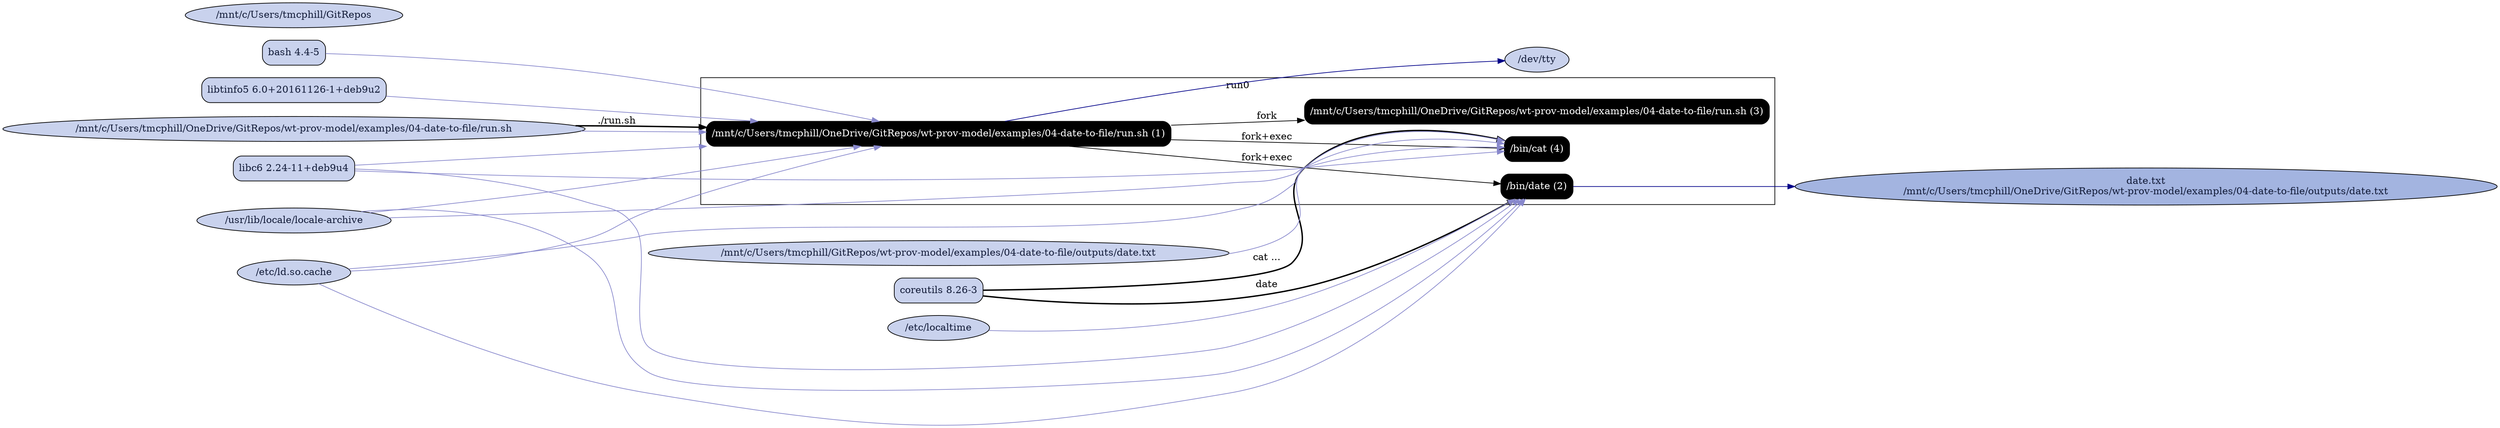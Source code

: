 digraph G {
    rankdir=LR;

    /* programs */
    node [shape=box fontcolor=white fillcolor=black style="filled,rounded"];
    subgraph cluster_run0 {
        label="run0";
        prog0 [label="/mnt/c/Users/tmcphill/OneDrive/GitRepos/wt-prov-model/examples/04-date-to-file/run.sh (1)"];
        prog1 [label="/bin/date (2)"];
        prog0 -> prog1 [label="fork+exec"];
        prog2 [label="/mnt/c/Users/tmcphill/OneDrive/GitRepos/wt-prov-model/examples/04-date-to-file/run.sh (3)"];
        prog0 -> prog2 [label="fork"];
        prog3 [label="/bin/cat (4)"];
        prog0 -> prog3 [label="fork+exec"];
    }

    node [shape=ellipse fontcolor="#131C39" fillcolor="#C9D2ED"];

    /* system packages */
    "pkg bash" [shape=box,label="bash 4.4-5"];
    "pkg coreutils" [shape=box,label="coreutils 8.26-3"];
    "pkg libc6" [shape=box,label="libc6 2.24-11+deb9u4"];
    "pkg libtinfo5" [shape=box,label="libtinfo5 6.0+20161126-1+deb9u2"];

    /* other files */
    "/dev/tty";
    "/etc/ld.so.cache";
    "/etc/localtime";
    "/mnt/c/Users/tmcphill/GitRepos";
    "/mnt/c/Users/tmcphill/GitRepos/wt-prov-model/examples/04-date-to-file/outputs/date.txt";
    "/mnt/c/Users/tmcphill/OneDrive/GitRepos/wt-prov-model/examples/04-date-to-file/outputs/date.txt" [fillcolor="#A3B4E0", label="date.txt\n/mnt/c/Users/tmcphill/OneDrive/GitRepos/wt-prov-model/examples/04-date-to-file/outputs/date.txt"];
    "/mnt/c/Users/tmcphill/OneDrive/GitRepos/wt-prov-model/examples/04-date-to-file/run.sh";
    "/usr/lib/locale/locale-archive";

    "/mnt/c/Users/tmcphill/OneDrive/GitRepos/wt-prov-model/examples/04-date-to-file/run.sh" -> prog0 [style=bold, label="./run.sh"];
    "pkg bash" -> prog0 [color="#8888CC"];
    "pkg libc6" -> prog0 [color="#8888CC"];
    "/etc/ld.so.cache" -> prog0 [color="#8888CC"];
    "pkg libtinfo5" -> prog0 [color="#8888CC"];
    prog0 -> "/dev/tty" [color="#000088"];
    "/usr/lib/locale/locale-archive" -> prog0 [color="#8888CC"];
    "/mnt/c/Users/tmcphill/OneDrive/GitRepos/wt-prov-model/examples/04-date-to-file/run.sh" -> prog0 [color="#8888CC"];
    prog1 -> "/mnt/c/Users/tmcphill/OneDrive/GitRepos/wt-prov-model/examples/04-date-to-file/outputs/date.txt" [color="#000088"];
    "pkg coreutils" -> prog1 [style=bold, label="date"];
    "pkg libc6" -> prog1 [color="#8888CC"];
    "/etc/ld.so.cache" -> prog1 [color="#8888CC"];
    "/usr/lib/locale/locale-archive" -> prog1 [color="#8888CC"];
    "/etc/localtime" -> prog1 [color="#8888CC"];
    "pkg coreutils" -> prog3 [style=bold, label="cat ..."];
    "pkg libc6" -> prog3 [color="#8888CC"];
    "/etc/ld.so.cache" -> prog3 [color="#8888CC"];
    "/usr/lib/locale/locale-archive" -> prog3 [color="#8888CC"];
    "/mnt/c/Users/tmcphill/GitRepos/wt-prov-model/examples/04-date-to-file/outputs/date.txt" -> prog3 [color="#8888CC"];
}
